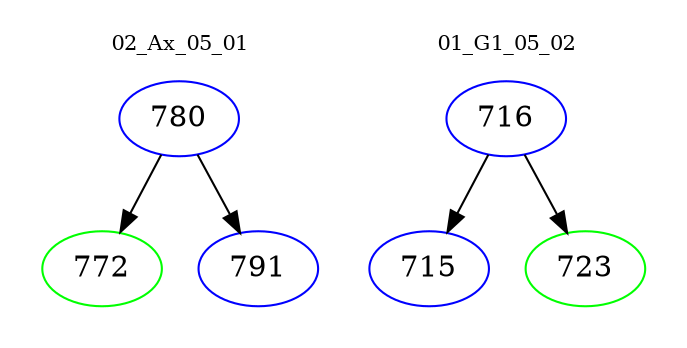 digraph{
subgraph cluster_0 {
color = white
label = "02_Ax_05_01";
fontsize=10;
T0_780 [label="780", color="blue"]
T0_780 -> T0_772 [color="black"]
T0_772 [label="772", color="green"]
T0_780 -> T0_791 [color="black"]
T0_791 [label="791", color="blue"]
}
subgraph cluster_1 {
color = white
label = "01_G1_05_02";
fontsize=10;
T1_716 [label="716", color="blue"]
T1_716 -> T1_715 [color="black"]
T1_715 [label="715", color="blue"]
T1_716 -> T1_723 [color="black"]
T1_723 [label="723", color="green"]
}
}
